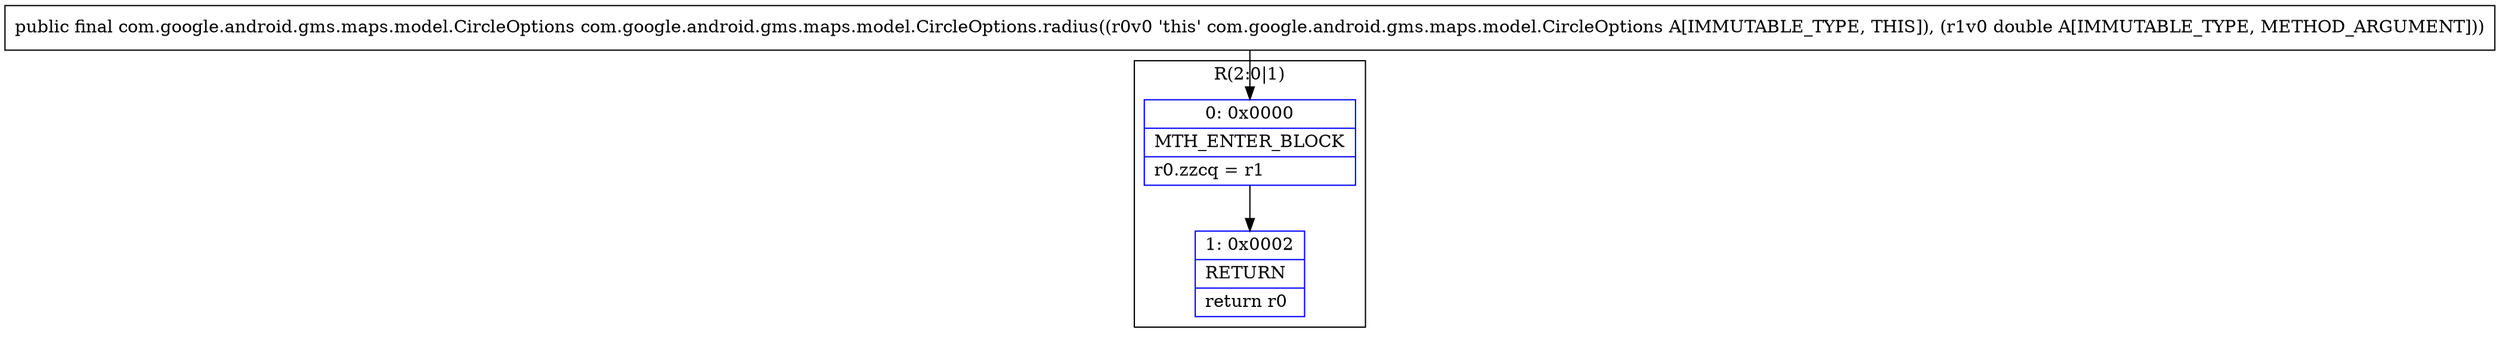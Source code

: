 digraph "CFG forcom.google.android.gms.maps.model.CircleOptions.radius(D)Lcom\/google\/android\/gms\/maps\/model\/CircleOptions;" {
subgraph cluster_Region_331795930 {
label = "R(2:0|1)";
node [shape=record,color=blue];
Node_0 [shape=record,label="{0\:\ 0x0000|MTH_ENTER_BLOCK\l|r0.zzcq = r1\l}"];
Node_1 [shape=record,label="{1\:\ 0x0002|RETURN\l|return r0\l}"];
}
MethodNode[shape=record,label="{public final com.google.android.gms.maps.model.CircleOptions com.google.android.gms.maps.model.CircleOptions.radius((r0v0 'this' com.google.android.gms.maps.model.CircleOptions A[IMMUTABLE_TYPE, THIS]), (r1v0 double A[IMMUTABLE_TYPE, METHOD_ARGUMENT])) }"];
MethodNode -> Node_0;
Node_0 -> Node_1;
}

